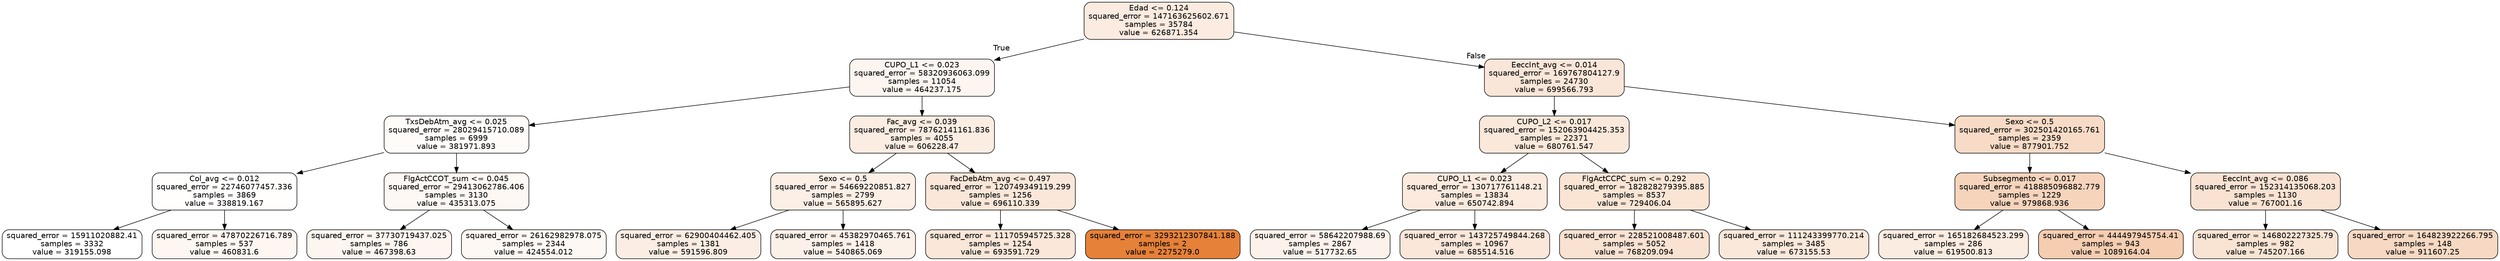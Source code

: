 digraph Tree {
node [shape=box, style="filled, rounded", color="black", fontname="helvetica"] ;
edge [fontname="helvetica"] ;
0 [label="Edad <= 0.124\nsquared_error = 147163625602.671\nsamples = 35784\nvalue = 626871.354", fillcolor="#fbebe0"] ;
1 [label="CUPO_L1 <= 0.023\nsquared_error = 58320936063.099\nsamples = 11054\nvalue = 464237.175", fillcolor="#fdf6f0"] ;
0 -> 1 [labeldistance=2.5, labelangle=45, headlabel="True"] ;
2 [label="TxsDebAtm_avg <= 0.025\nsquared_error = 28029415710.089\nsamples = 6999\nvalue = 381971.893", fillcolor="#fefbf9"] ;
1 -> 2 ;
3 [label="Col_avg <= 0.012\nsquared_error = 22746077457.336\nsamples = 3869\nvalue = 338819.167", fillcolor="#fffefd"] ;
2 -> 3 ;
4 [label="squared_error = 15911020882.41\nsamples = 3332\nvalue = 319155.098", fillcolor="#ffffff"] ;
3 -> 4 ;
5 [label="squared_error = 47870226716.789\nsamples = 537\nvalue = 460831.6", fillcolor="#fdf6f1"] ;
3 -> 5 ;
6 [label="FlgActCCOT_sum <= 0.045\nsquared_error = 29413062786.406\nsamples = 3130\nvalue = 435313.075", fillcolor="#fdf8f3"] ;
2 -> 6 ;
7 [label="squared_error = 37730719437.025\nsamples = 786\nvalue = 467398.63", fillcolor="#fdf5f0"] ;
6 -> 7 ;
8 [label="squared_error = 26162982978.075\nsamples = 2344\nvalue = 424554.012", fillcolor="#fef8f4"] ;
6 -> 8 ;
9 [label="Fac_avg <= 0.039\nsquared_error = 78762141161.836\nsamples = 4055\nvalue = 606228.47", fillcolor="#fbede2"] ;
1 -> 9 ;
10 [label="Sexo <= 0.5\nsquared_error = 54669220851.827\nsamples = 2799\nvalue = 565895.627", fillcolor="#fcefe6"] ;
9 -> 10 ;
11 [label="squared_error = 62900404462.405\nsamples = 1381\nvalue = 591596.809", fillcolor="#fbede3"] ;
10 -> 11 ;
12 [label="squared_error = 45382970465.761\nsamples = 1418\nvalue = 540865.069", fillcolor="#fcf1e9"] ;
10 -> 12 ;
13 [label="FacDebAtm_avg <= 0.497\nsquared_error = 120749349119.299\nsamples = 1256\nvalue = 696110.339", fillcolor="#fae7d9"] ;
9 -> 13 ;
14 [label="squared_error = 111705945725.328\nsamples = 1254\nvalue = 693591.729", fillcolor="#fae7d9"] ;
13 -> 14 ;
15 [label="squared_error = 3293212307841.188\nsamples = 2\nvalue = 2275279.0", fillcolor="#e58139"] ;
13 -> 15 ;
16 [label="EeccInt_avg <= 0.014\nsquared_error = 169767804127.9\nsamples = 24730\nvalue = 699566.793", fillcolor="#fae6d8"] ;
0 -> 16 [labeldistance=2.5, labelangle=-45, headlabel="False"] ;
17 [label="CUPO_L2 <= 0.017\nsquared_error = 152063904425.353\nsamples = 22371\nvalue = 680761.547", fillcolor="#fae8da"] ;
16 -> 17 ;
18 [label="CUPO_L1 <= 0.023\nsquared_error = 130717761148.21\nsamples = 13834\nvalue = 650742.894", fillcolor="#fbeadd"] ;
17 -> 18 ;
19 [label="squared_error = 58642207988.69\nsamples = 2867\nvalue = 517732.65", fillcolor="#fcf2eb"] ;
18 -> 19 ;
20 [label="squared_error = 143725749844.268\nsamples = 10967\nvalue = 685514.516", fillcolor="#fae7da"] ;
18 -> 20 ;
21 [label="FlgActCCPC_sum <= 0.292\nsquared_error = 182828279395.885\nsamples = 8537\nvalue = 729406.04", fillcolor="#fae5d5"] ;
17 -> 21 ;
22 [label="squared_error = 228521008487.601\nsamples = 5052\nvalue = 768209.094", fillcolor="#f9e2d2"] ;
21 -> 22 ;
23 [label="squared_error = 111243399770.214\nsamples = 3485\nvalue = 673155.53", fillcolor="#fae8db"] ;
21 -> 23 ;
24 [label="Sexo <= 0.5\nsquared_error = 302501420165.761\nsamples = 2359\nvalue = 877901.752", fillcolor="#f8dbc6"] ;
16 -> 24 ;
25 [label="Subsegmento <= 0.017\nsquared_error = 418885096882.779\nsamples = 1229\nvalue = 979868.936", fillcolor="#f6d4bc"] ;
24 -> 25 ;
26 [label="squared_error = 165182684523.299\nsamples = 286\nvalue = 619500.813", fillcolor="#fbece1"] ;
25 -> 26 ;
27 [label="squared_error = 444497945754.41\nsamples = 943\nvalue = 1089164.04", fillcolor="#f5cdb1"] ;
25 -> 27 ;
28 [label="EeccInt_avg <= 0.086\nsquared_error = 152314135068.203\nsamples = 1130\nvalue = 767001.16", fillcolor="#f9e2d2"] ;
24 -> 28 ;
29 [label="squared_error = 146802227325.79\nsamples = 982\nvalue = 745207.166", fillcolor="#f9e4d4"] ;
28 -> 29 ;
30 [label="squared_error = 164823922266.795\nsamples = 148\nvalue = 911607.25", fillcolor="#f7d9c3"] ;
28 -> 30 ;
}